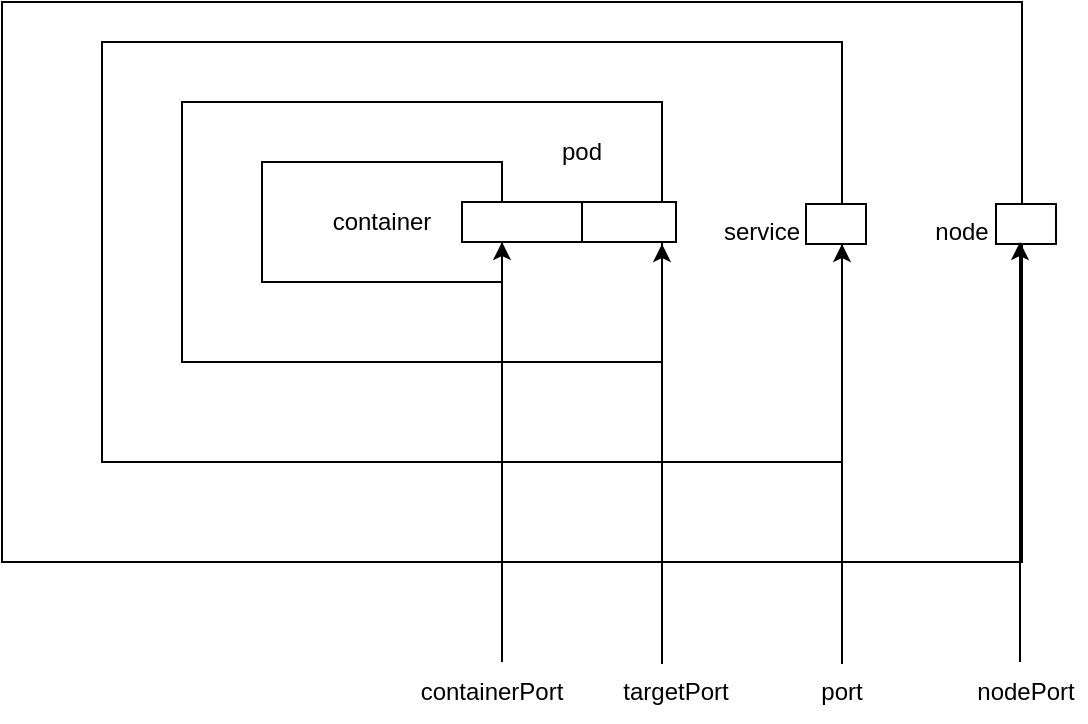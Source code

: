 <mxfile version="19.0.3" type="device"><diagram id="y8JoifapvrLRPSVVzTby" name="第 1 页"><mxGraphModel dx="618" dy="549" grid="1" gridSize="10" guides="1" tooltips="1" connect="1" arrows="1" fold="1" page="1" pageScale="1" pageWidth="827" pageHeight="1169" math="0" shadow="0"><root><mxCell id="0"/><mxCell id="1" parent="0"/><mxCell id="zrlGPdemgZuglMaJ3C5J-6" value="" style="rounded=0;whiteSpace=wrap;html=1;" parent="1" vertex="1"><mxGeometry x="60" y="30" width="510" height="280" as="geometry"/></mxCell><mxCell id="zrlGPdemgZuglMaJ3C5J-4" value="" style="rounded=0;whiteSpace=wrap;html=1;" parent="1" vertex="1"><mxGeometry x="110" y="50" width="370" height="210" as="geometry"/></mxCell><mxCell id="zrlGPdemgZuglMaJ3C5J-2" value="" style="rounded=0;whiteSpace=wrap;html=1;" parent="1" vertex="1"><mxGeometry x="150" y="80" width="240" height="130" as="geometry"/></mxCell><mxCell id="zrlGPdemgZuglMaJ3C5J-1" value="container" style="rounded=0;whiteSpace=wrap;html=1;" parent="1" vertex="1"><mxGeometry x="190" y="110" width="120" height="60" as="geometry"/></mxCell><mxCell id="zrlGPdemgZuglMaJ3C5J-3" value="pod" style="text;html=1;strokeColor=none;fillColor=none;align=center;verticalAlign=middle;whiteSpace=wrap;rounded=0;" parent="1" vertex="1"><mxGeometry x="320" y="90" width="60" height="30" as="geometry"/></mxCell><mxCell id="zrlGPdemgZuglMaJ3C5J-5" value="service" style="text;html=1;strokeColor=none;fillColor=none;align=center;verticalAlign=middle;whiteSpace=wrap;rounded=0;" parent="1" vertex="1"><mxGeometry x="410" y="130" width="60" height="30" as="geometry"/></mxCell><mxCell id="zrlGPdemgZuglMaJ3C5J-7" value="node" style="text;html=1;strokeColor=none;fillColor=none;align=center;verticalAlign=middle;whiteSpace=wrap;rounded=0;" parent="1" vertex="1"><mxGeometry x="510" y="130" width="60" height="30" as="geometry"/></mxCell><mxCell id="zrlGPdemgZuglMaJ3C5J-8" value="" style="rounded=0;whiteSpace=wrap;html=1;" parent="1" vertex="1"><mxGeometry x="290" y="130" width="60" height="20" as="geometry"/></mxCell><mxCell id="zrlGPdemgZuglMaJ3C5J-9" value="" style="rounded=0;whiteSpace=wrap;html=1;" parent="1" vertex="1"><mxGeometry x="350" y="130" width="47" height="20" as="geometry"/></mxCell><mxCell id="zrlGPdemgZuglMaJ3C5J-10" value="" style="rounded=0;whiteSpace=wrap;html=1;" parent="1" vertex="1"><mxGeometry x="462" y="131" width="30" height="20" as="geometry"/></mxCell><mxCell id="zrlGPdemgZuglMaJ3C5J-11" value="" style="rounded=0;whiteSpace=wrap;html=1;" parent="1" vertex="1"><mxGeometry x="557" y="131" width="30" height="20" as="geometry"/></mxCell><mxCell id="zrlGPdemgZuglMaJ3C5J-12" value="" style="endArrow=classic;html=1;rounded=0;" parent="1" edge="1"><mxGeometry width="50" height="50" relative="1" as="geometry"><mxPoint x="310" y="360" as="sourcePoint"/><mxPoint x="310" y="150" as="targetPoint"/></mxGeometry></mxCell><mxCell id="zrlGPdemgZuglMaJ3C5J-14" value="" style="endArrow=classic;html=1;rounded=0;" parent="1" edge="1"><mxGeometry width="50" height="50" relative="1" as="geometry"><mxPoint x="390" y="361" as="sourcePoint"/><mxPoint x="390" y="151" as="targetPoint"/></mxGeometry></mxCell><mxCell id="zrlGPdemgZuglMaJ3C5J-15" value="" style="endArrow=classic;html=1;rounded=0;" parent="1" edge="1"><mxGeometry width="50" height="50" relative="1" as="geometry"><mxPoint x="480" y="361" as="sourcePoint"/><mxPoint x="480" y="151" as="targetPoint"/></mxGeometry></mxCell><mxCell id="zrlGPdemgZuglMaJ3C5J-16" value="" style="endArrow=classic;html=1;rounded=0;" parent="1" edge="1"><mxGeometry width="50" height="50" relative="1" as="geometry"><mxPoint x="569" y="360" as="sourcePoint"/><mxPoint x="569" y="150" as="targetPoint"/></mxGeometry></mxCell><mxCell id="zrlGPdemgZuglMaJ3C5J-17" value="containerPort" style="text;html=1;strokeColor=none;fillColor=none;align=center;verticalAlign=middle;whiteSpace=wrap;rounded=0;" parent="1" vertex="1"><mxGeometry x="275" y="360" width="60" height="30" as="geometry"/></mxCell><mxCell id="zrlGPdemgZuglMaJ3C5J-18" value="targetPort" style="text;html=1;strokeColor=none;fillColor=none;align=center;verticalAlign=middle;whiteSpace=wrap;rounded=0;" parent="1" vertex="1"><mxGeometry x="367" y="360" width="60" height="30" as="geometry"/></mxCell><mxCell id="zrlGPdemgZuglMaJ3C5J-19" value="port" style="text;html=1;strokeColor=none;fillColor=none;align=center;verticalAlign=middle;whiteSpace=wrap;rounded=0;" parent="1" vertex="1"><mxGeometry x="450" y="360" width="60" height="30" as="geometry"/></mxCell><mxCell id="zrlGPdemgZuglMaJ3C5J-20" value="nodePort" style="text;html=1;strokeColor=none;fillColor=none;align=center;verticalAlign=middle;whiteSpace=wrap;rounded=0;" parent="1" vertex="1"><mxGeometry x="542" y="360" width="60" height="30" as="geometry"/></mxCell></root></mxGraphModel></diagram></mxfile>